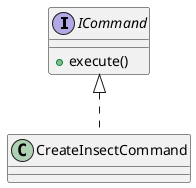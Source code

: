 @startuml

' ===== Commandok =====
interface ICommand{
    + execute()
}

class CreateInsectCommand implements ICommand {

}




@enduml